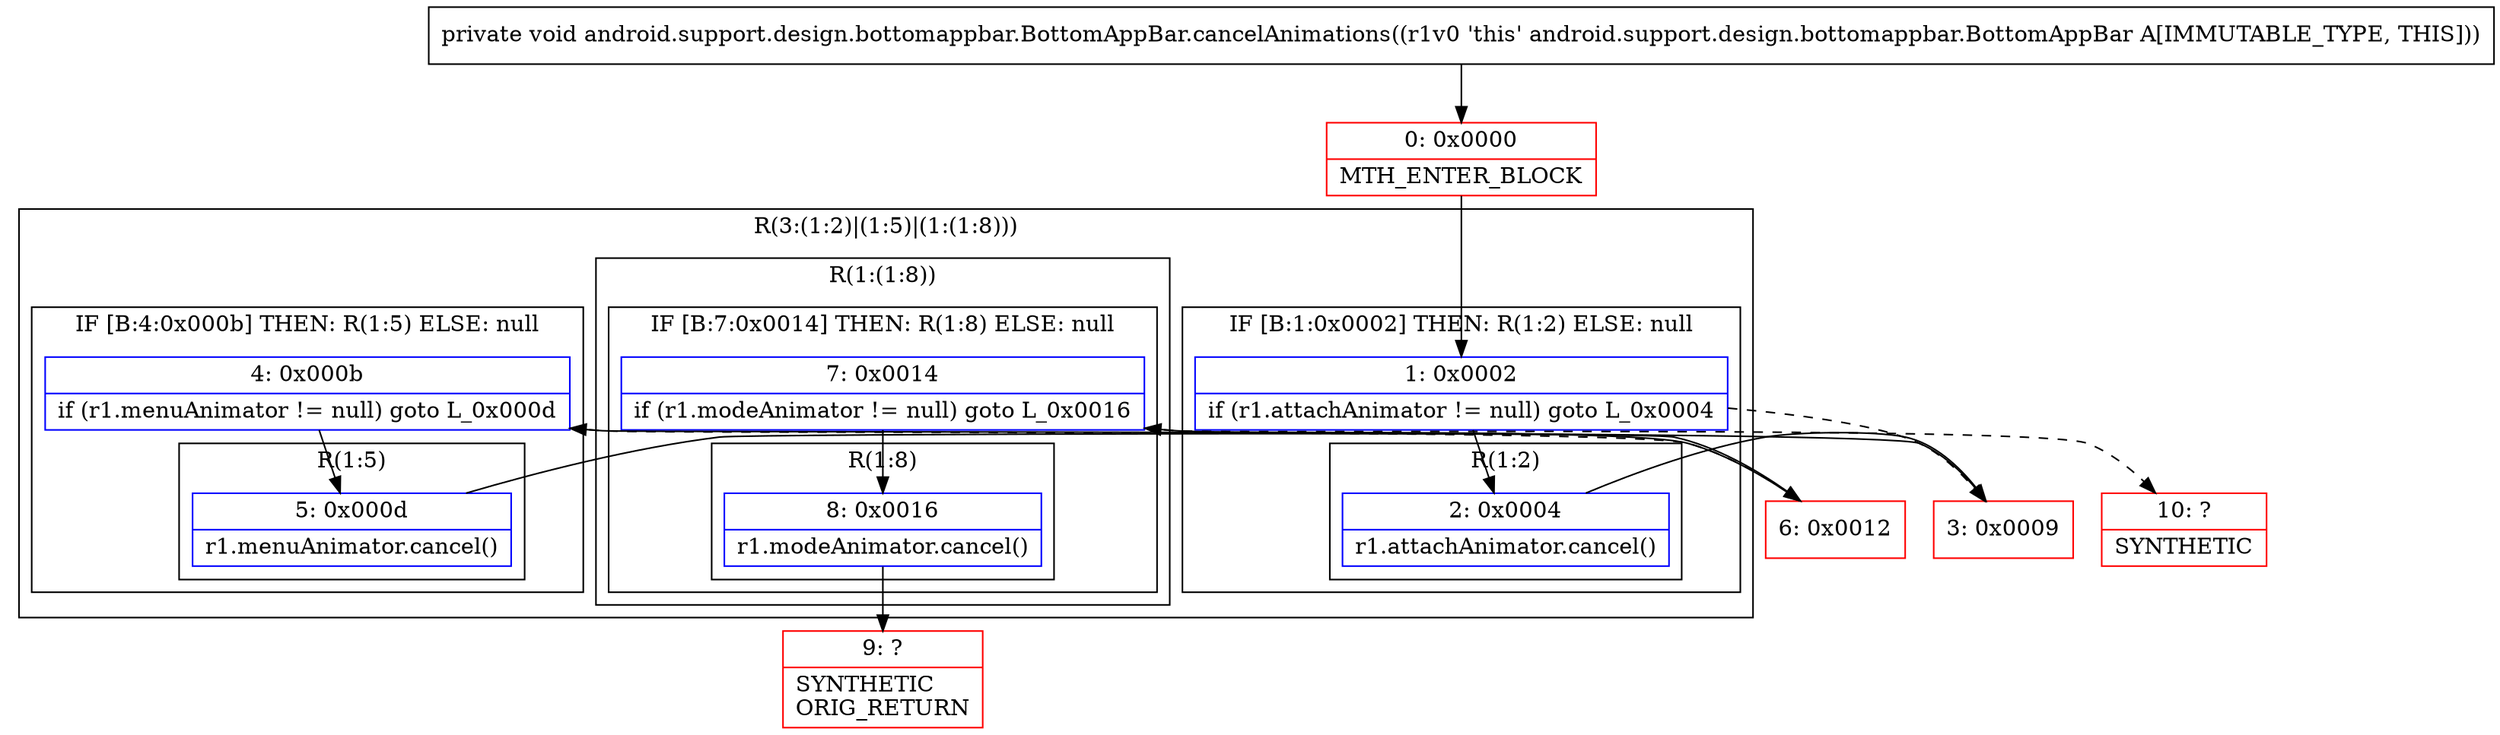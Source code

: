 digraph "CFG forandroid.support.design.bottomappbar.BottomAppBar.cancelAnimations()V" {
subgraph cluster_Region_602774889 {
label = "R(3:(1:2)|(1:5)|(1:(1:8)))";
node [shape=record,color=blue];
subgraph cluster_IfRegion_869984239 {
label = "IF [B:1:0x0002] THEN: R(1:2) ELSE: null";
node [shape=record,color=blue];
Node_1 [shape=record,label="{1\:\ 0x0002|if (r1.attachAnimator != null) goto L_0x0004\l}"];
subgraph cluster_Region_1480512264 {
label = "R(1:2)";
node [shape=record,color=blue];
Node_2 [shape=record,label="{2\:\ 0x0004|r1.attachAnimator.cancel()\l}"];
}
}
subgraph cluster_IfRegion_704527946 {
label = "IF [B:4:0x000b] THEN: R(1:5) ELSE: null";
node [shape=record,color=blue];
Node_4 [shape=record,label="{4\:\ 0x000b|if (r1.menuAnimator != null) goto L_0x000d\l}"];
subgraph cluster_Region_1714940105 {
label = "R(1:5)";
node [shape=record,color=blue];
Node_5 [shape=record,label="{5\:\ 0x000d|r1.menuAnimator.cancel()\l}"];
}
}
subgraph cluster_Region_37129855 {
label = "R(1:(1:8))";
node [shape=record,color=blue];
subgraph cluster_IfRegion_742308770 {
label = "IF [B:7:0x0014] THEN: R(1:8) ELSE: null";
node [shape=record,color=blue];
Node_7 [shape=record,label="{7\:\ 0x0014|if (r1.modeAnimator != null) goto L_0x0016\l}"];
subgraph cluster_Region_1961544705 {
label = "R(1:8)";
node [shape=record,color=blue];
Node_8 [shape=record,label="{8\:\ 0x0016|r1.modeAnimator.cancel()\l}"];
}
}
}
}
Node_0 [shape=record,color=red,label="{0\:\ 0x0000|MTH_ENTER_BLOCK\l}"];
Node_3 [shape=record,color=red,label="{3\:\ 0x0009}"];
Node_6 [shape=record,color=red,label="{6\:\ 0x0012}"];
Node_9 [shape=record,color=red,label="{9\:\ ?|SYNTHETIC\lORIG_RETURN\l}"];
Node_10 [shape=record,color=red,label="{10\:\ ?|SYNTHETIC\l}"];
MethodNode[shape=record,label="{private void android.support.design.bottomappbar.BottomAppBar.cancelAnimations((r1v0 'this' android.support.design.bottomappbar.BottomAppBar A[IMMUTABLE_TYPE, THIS])) }"];
MethodNode -> Node_0;
Node_1 -> Node_2;
Node_1 -> Node_3[style=dashed];
Node_2 -> Node_3;
Node_4 -> Node_5;
Node_4 -> Node_6[style=dashed];
Node_5 -> Node_6;
Node_7 -> Node_8;
Node_7 -> Node_10[style=dashed];
Node_8 -> Node_9;
Node_0 -> Node_1;
Node_3 -> Node_4;
Node_6 -> Node_7;
}

